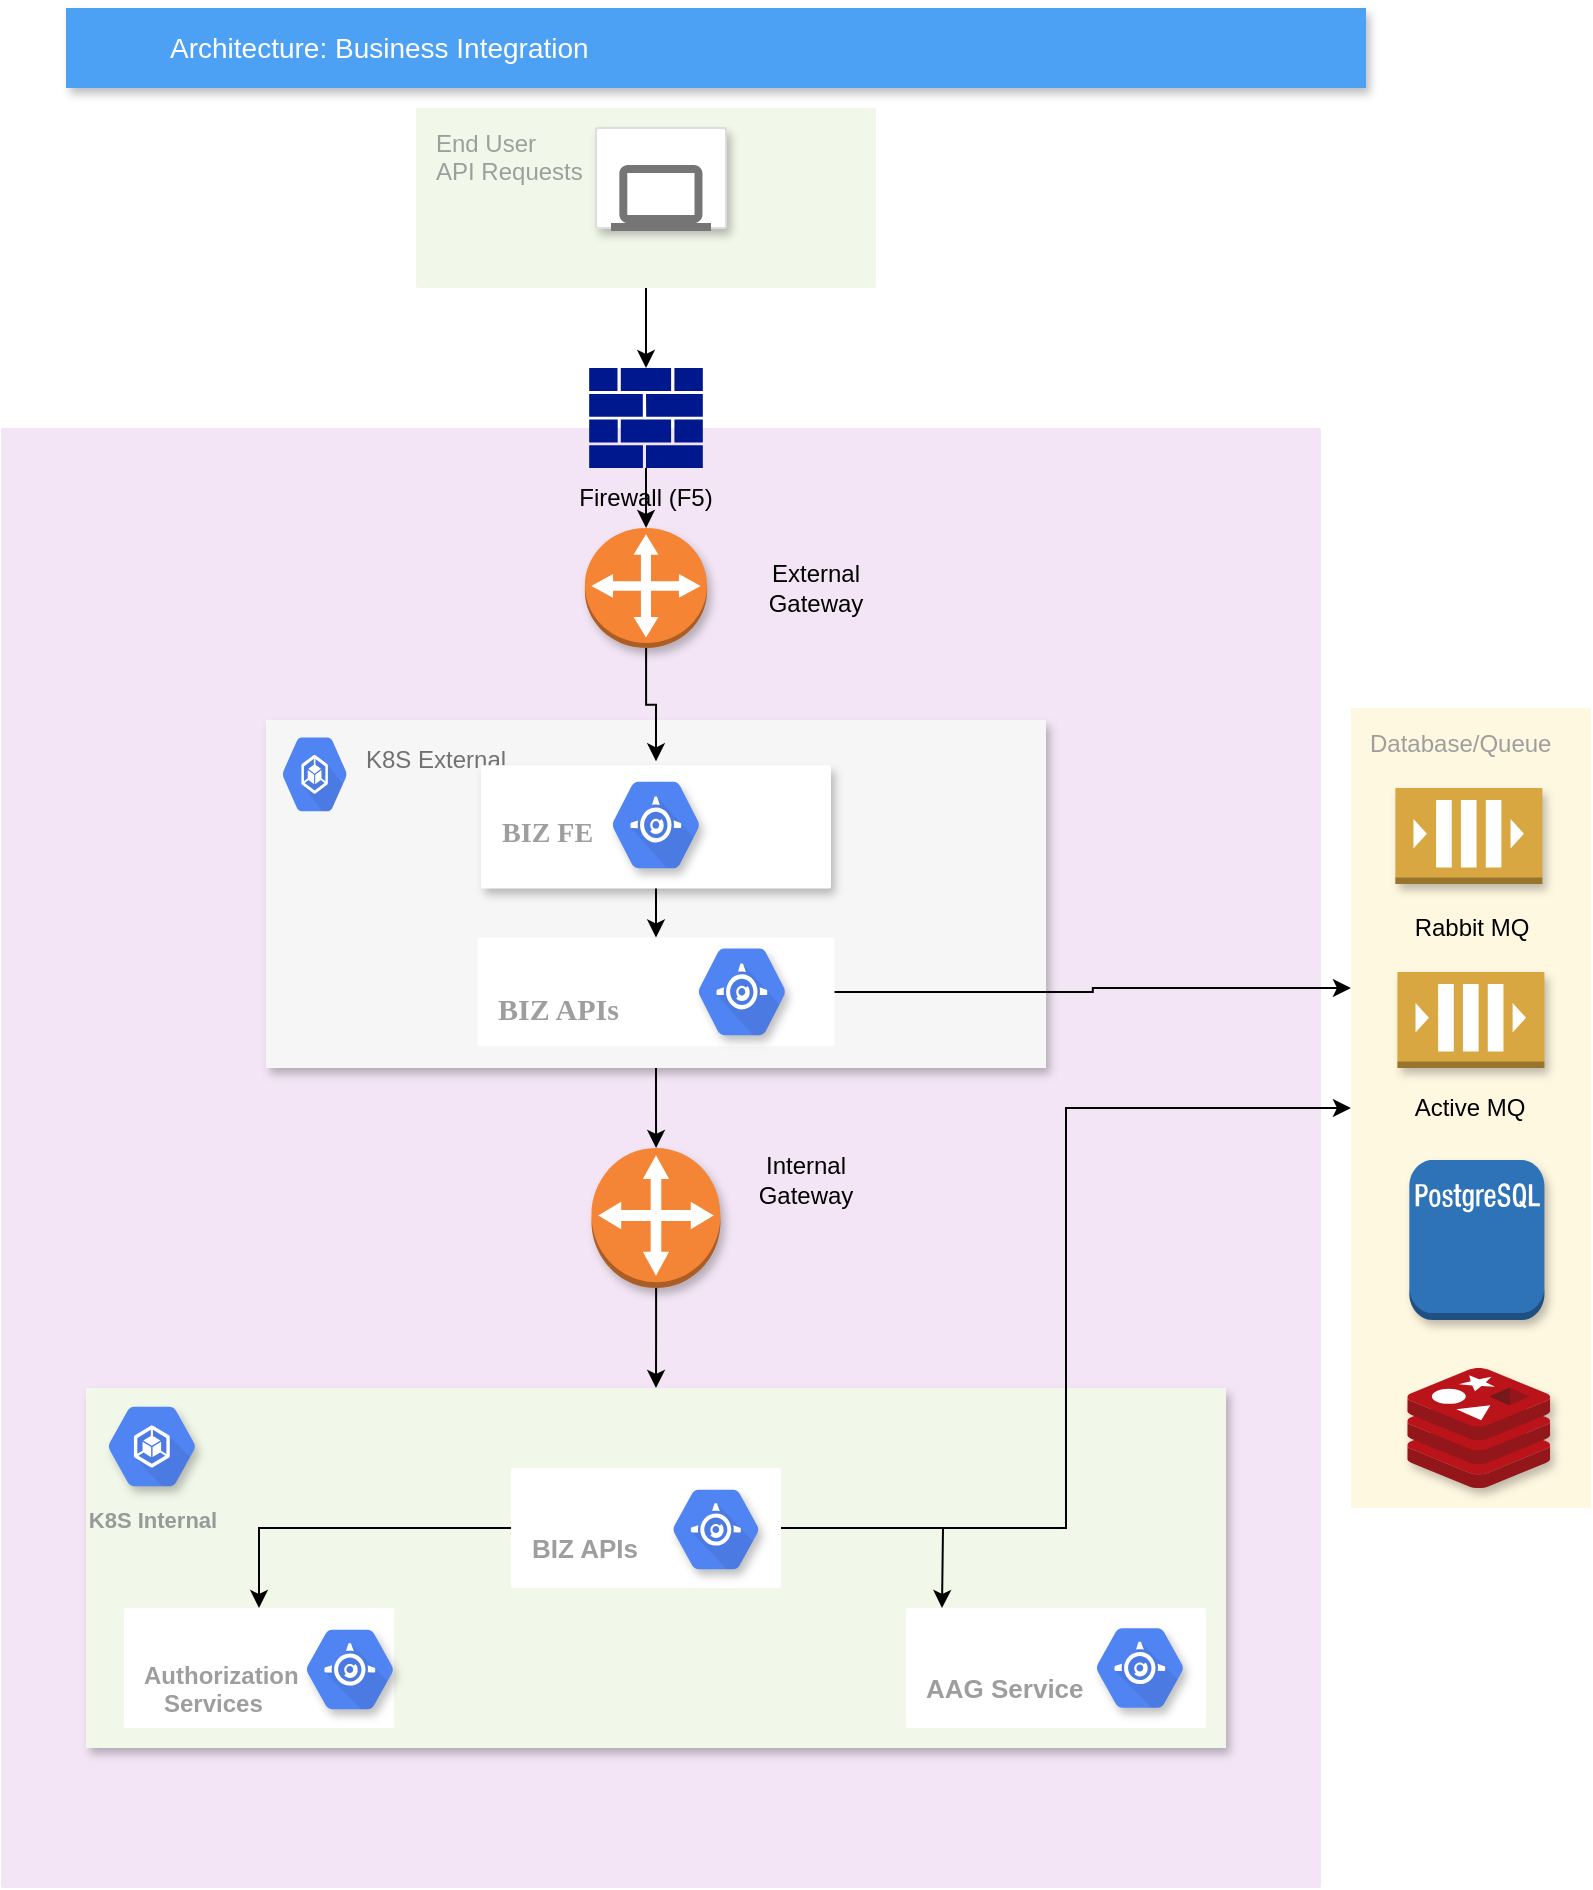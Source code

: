 <mxfile version="14.9.0" type="github">
  <diagram id="f106602c-feb2-e66a-4537-3a34d633f6aa" name="Page-1">
    <mxGraphModel dx="942" dy="589" grid="1" gridSize="10" guides="1" tooltips="1" connect="1" arrows="1" fold="1" page="1" pageScale="1" pageWidth="1169" pageHeight="827" background="none" math="0" shadow="0">
      <root>
        <mxCell id="0" />
        <mxCell id="1" parent="0" />
        <mxCell id="RW9aAQlklyTTAiJw04A8-1003" value="Database/Queue" style="points=[[0,0,0],[0.25,0,0],[0.5,0,0],[0.75,0,0],[1,0,0],[1,0.25,0],[1,0.5,0],[1,0.75,0],[1,1,0],[0.75,1,0],[0.5,1,0],[0.25,1,0],[0,1,0],[0,0.75,0],[0,0.5,0],[0,0.25,0]];rounded=1;absoluteArcSize=1;arcSize=2;html=1;strokeColor=none;gradientColor=none;shadow=0;dashed=0;fontSize=12;fontColor=#9E9E9E;align=left;verticalAlign=top;spacing=10;spacingTop=-4;fillColor=#FFF8E1;glass=0;sketch=0;" parent="1" vertex="1">
          <mxGeometry x="822.46" y="360" width="120" height="400" as="geometry" />
        </mxCell>
        <mxCell id="EeV_75KZKK65QxAyRyUk-1010" value="" style="points=[[0,0,0],[0.25,0,0],[0.5,0,0],[0.75,0,0],[1,0,0],[1,0.25,0],[1,0.5,0],[1,0.75,0],[1,1,0],[0.75,1,0],[0.5,1,0],[0.25,1,0],[0,1,0],[0,0.75,0],[0,0.5,0],[0,0.25,0]];rounded=1;absoluteArcSize=1;arcSize=2;html=1;strokeColor=none;gradientColor=none;shadow=0;dashed=0;fontSize=12;fontColor=#9E9E9E;align=left;verticalAlign=top;spacing=10;spacingTop=-4;fillColor=#F3E5F5;" parent="1" vertex="1">
          <mxGeometry x="147.5" y="220" width="660" height="730" as="geometry" />
        </mxCell>
        <mxCell id="EeV_75KZKK65QxAyRyUk-1042" value="" style="edgeStyle=orthogonalEdgeStyle;rounded=0;orthogonalLoop=1;jettySize=auto;html=1;" parent="1" source="14" target="EeV_75KZKK65QxAyRyUk-1041" edge="1">
          <mxGeometry relative="1" as="geometry" />
        </mxCell>
        <mxCell id="14" value="&lt;font style=&quot;font-size: 12px&quot;&gt;K8S External&lt;/font&gt;" style="fillColor=#F6F6F6;strokeColor=none;shadow=1;gradientColor=none;fontSize=14;align=left;spacing=10;fontColor=#717171;9E9E9E;verticalAlign=top;spacingTop=-4;fontStyle=0;spacingLeft=40;html=1;" parent="1" vertex="1">
          <mxGeometry x="280" y="366" width="390" height="174" as="geometry" />
        </mxCell>
        <mxCell id="EeV_75KZKK65QxAyRyUk-1005" value="" style="html=1;fillColor=#5184F3;strokeColor=none;verticalAlign=top;labelPosition=center;verticalLabelPosition=bottom;align=center;spacingTop=-6;fontSize=11;fontStyle=1;fontColor=#999999;shape=mxgraph.gcp2.hexIcon;prIcon=container_engine;rounded=1;" parent="14" vertex="1">
          <mxGeometry width="48.75" height="54.375" as="geometry" />
        </mxCell>
        <mxCell id="EeV_75KZKK65QxAyRyUk-1023" value="&lt;h3&gt;&lt;b&gt;&lt;font face=&quot;Times New Roman&quot;&gt;BIZ FE&lt;/font&gt;&lt;/b&gt;&lt;/h3&gt;" style="points=[[0,0,0],[0.25,0,0],[0.5,0,0],[0.75,0,0],[1,0,0],[1,0.25,0],[1,0.5,0],[1,0.75,0],[1,1,0],[0.75,1,0],[0.5,1,0],[0.25,1,0],[0,1,0],[0,0.75,0],[0,0.5,0],[0,0.25,0]];rounded=1;absoluteArcSize=1;arcSize=2;html=1;strokeColor=none;gradientColor=none;shadow=1;dashed=0;fontSize=12;fontColor=#9E9E9E;align=left;verticalAlign=top;spacing=10;spacingTop=-4;" parent="14" vertex="1">
          <mxGeometry x="107.5" y="22.564" width="175" height="61.716" as="geometry" />
        </mxCell>
        <mxCell id="EeV_75KZKK65QxAyRyUk-1024" value="" style="html=1;fillColor=#5184F3;strokeColor=none;verticalAlign=top;labelPosition=center;verticalLabelPosition=bottom;align=center;spacingTop=-6;fontSize=11;fontStyle=1;fontColor=#999999;shape=mxgraph.gcp2.hexIcon;prIcon=app_engine;rounded=1;shadow=1;" parent="14" vertex="1">
          <mxGeometry x="162" y="20.662" width="66" height="63.619" as="geometry" />
        </mxCell>
        <mxCell id="EeV_75KZKK65QxAyRyUk-1030" value="&lt;h4&gt;&lt;font face=&quot;Times New Roman&quot; style=&quot;font-size: 15px&quot;&gt;BIZ APIs&lt;/font&gt;&lt;/h4&gt;" style="points=[[0,0,0],[0.25,0,0],[0.5,0,0],[0.75,0,0],[1,0,0],[1,0.25,0],[1,0.5,0],[1,0.75,0],[1,1,0],[0.75,1,0],[0.5,1,0],[0.25,1,0],[0,1,0],[0,0.75,0],[0,0.5,0],[0,0.25,0]];rounded=1;absoluteArcSize=1;arcSize=2;html=1;strokeColor=none;gradientColor=none;shadow=0;dashed=0;fontSize=12;fontColor=#9E9E9E;align=left;verticalAlign=top;spacing=10;spacingTop=-4;" parent="14" vertex="1">
          <mxGeometry x="105.75" y="108.75" width="178.5" height="54.375" as="geometry" />
        </mxCell>
        <mxCell id="EeV_75KZKK65QxAyRyUk-1031" value="" style="html=1;fillColor=#5184F3;strokeColor=none;verticalAlign=top;labelPosition=center;verticalLabelPosition=bottom;align=center;spacingTop=-6;fontSize=11;fontStyle=1;fontColor=#999999;shape=mxgraph.gcp2.hexIcon;prIcon=app_engine;rounded=1;shadow=1;" parent="14" vertex="1">
          <mxGeometry x="205" y="104.128" width="66" height="63.619" as="geometry" />
        </mxCell>
        <mxCell id="RW9aAQlklyTTAiJw04A8-1000" value="" style="endArrow=classic;html=1;entryX=0.5;entryY=0;entryDx=0;entryDy=0;entryPerimeter=0;" parent="14" target="EeV_75KZKK65QxAyRyUk-1030" edge="1">
          <mxGeometry width="50" height="50" relative="1" as="geometry">
            <mxPoint x="195" y="84.281" as="sourcePoint" />
            <mxPoint x="245" y="29.906" as="targetPoint" />
          </mxGeometry>
        </mxCell>
        <mxCell id="818" value="Architecture: Business Integration" style="fillColor=#4DA1F5;strokeColor=none;shadow=1;gradientColor=none;fontSize=14;align=left;spacingLeft=50;fontColor=#ffffff;html=1;" parent="1" vertex="1">
          <mxGeometry x="180" y="10" width="650" height="40" as="geometry" />
        </mxCell>
        <mxCell id="EeV_75KZKK65QxAyRyUk-1012" value="" style="edgeStyle=orthogonalEdgeStyle;rounded=0;orthogonalLoop=1;jettySize=auto;html=1;" parent="1" source="997" target="EeV_75KZKK65QxAyRyUk-1011" edge="1">
          <mxGeometry relative="1" as="geometry" />
        </mxCell>
        <mxCell id="997" value="End User&lt;br&gt;API Requests" style="rounded=1;absoluteArcSize=1;arcSize=2;html=1;strokeColor=none;gradientColor=none;shadow=0;dashed=0;fontSize=12;fontColor=#9E9E9E;align=left;verticalAlign=top;spacing=10;spacingTop=-4;fillColor=#F1F8E9;direction=south;" parent="1" vertex="1">
          <mxGeometry x="355" y="60" width="230" height="90" as="geometry" />
        </mxCell>
        <mxCell id="987" value="" style="strokeColor=#dddddd;fillColor=#ffffff;shadow=1;strokeWidth=1;rounded=1;absoluteArcSize=1;arcSize=2;labelPosition=center;verticalLabelPosition=middle;align=center;verticalAlign=bottom;spacingLeft=0;fontColor=#999999;fontSize=12;whiteSpace=wrap;spacingBottom=2;html=1;" parent="1" vertex="1">
          <mxGeometry x="445" y="70" width="65" height="50" as="geometry" />
        </mxCell>
        <mxCell id="988" value="" style="dashed=0;connectable=0;html=1;fillColor=#757575;strokeColor=none;shape=mxgraph.gcp2.laptop;part=1;" parent="987" vertex="1">
          <mxGeometry x="0.5" width="50" height="33" relative="1" as="geometry">
            <mxPoint x="-25" y="18.5" as="offset" />
          </mxGeometry>
        </mxCell>
        <mxCell id="EeV_75KZKK65QxAyRyUk-1017" value="" style="edgeStyle=orthogonalEdgeStyle;rounded=0;orthogonalLoop=1;jettySize=auto;html=1;" parent="1" source="EeV_75KZKK65QxAyRyUk-1011" target="EeV_75KZKK65QxAyRyUk-1016" edge="1">
          <mxGeometry relative="1" as="geometry" />
        </mxCell>
        <mxCell id="EeV_75KZKK65QxAyRyUk-1011" value="" style="aspect=fixed;pointerEvents=1;shadow=0;dashed=0;html=1;strokeColor=none;labelPosition=center;verticalLabelPosition=bottom;verticalAlign=top;align=center;fillColor=#00188D;shape=mxgraph.mscae.enterprise.firewall;rounded=1;" parent="1" vertex="1">
          <mxGeometry x="441.59" y="190" width="56.82" height="50" as="geometry" />
        </mxCell>
        <mxCell id="EeV_75KZKK65QxAyRyUk-1013" value="Firewall (F5)" style="text;html=1;strokeColor=none;fillColor=none;align=center;verticalAlign=middle;whiteSpace=wrap;rounded=0;shadow=1;" parent="1" vertex="1">
          <mxGeometry x="415" y="250" width="110" height="10" as="geometry" />
        </mxCell>
        <mxCell id="EeV_75KZKK65QxAyRyUk-1029" value="" style="edgeStyle=orthogonalEdgeStyle;rounded=0;orthogonalLoop=1;jettySize=auto;html=1;" parent="1" source="EeV_75KZKK65QxAyRyUk-1016" target="EeV_75KZKK65QxAyRyUk-1024" edge="1">
          <mxGeometry relative="1" as="geometry" />
        </mxCell>
        <mxCell id="EeV_75KZKK65QxAyRyUk-1016" value="" style="outlineConnect=0;dashed=0;verticalLabelPosition=bottom;verticalAlign=top;align=center;html=1;shape=mxgraph.aws3.customer_gateway;fillColor=#F58534;gradientColor=none;rounded=1;shadow=1;" parent="1" vertex="1">
          <mxGeometry x="439.45" y="270" width="61.09" height="60" as="geometry" />
        </mxCell>
        <mxCell id="EeV_75KZKK65QxAyRyUk-1018" style="edgeStyle=orthogonalEdgeStyle;rounded=0;orthogonalLoop=1;jettySize=auto;html=1;exitX=0.5;exitY=1;exitDx=0;exitDy=0;" parent="1" source="14" target="14" edge="1">
          <mxGeometry relative="1" as="geometry" />
        </mxCell>
        <mxCell id="EeV_75KZKK65QxAyRyUk-1036" value="" style="aspect=fixed;html=1;points=[];align=center;image;fontSize=12;image=img/lib/mscae/Cache_Redis_Product.svg;rounded=1;shadow=1;" parent="1" vertex="1">
          <mxGeometry x="850.64" y="690" width="71.43" height="60" as="geometry" />
        </mxCell>
        <mxCell id="EeV_75KZKK65QxAyRyUk-1040" value="External Gateway" style="text;html=1;strokeColor=none;fillColor=none;align=center;verticalAlign=middle;whiteSpace=wrap;rounded=0;shadow=1;" parent="1" vertex="1">
          <mxGeometry x="510" y="285" width="90" height="30" as="geometry" />
        </mxCell>
        <mxCell id="EeV_75KZKK65QxAyRyUk-1053" value="" style="edgeStyle=orthogonalEdgeStyle;rounded=0;orthogonalLoop=1;jettySize=auto;html=1;" parent="1" source="EeV_75KZKK65QxAyRyUk-1041" target="EeV_75KZKK65QxAyRyUk-1052" edge="1">
          <mxGeometry relative="1" as="geometry" />
        </mxCell>
        <mxCell id="EeV_75KZKK65QxAyRyUk-1041" value="" style="outlineConnect=0;dashed=0;verticalLabelPosition=bottom;verticalAlign=top;align=center;html=1;shape=mxgraph.aws3.customer_gateway;fillColor=#F58536;gradientColor=none;rounded=1;shadow=1;" parent="1" vertex="1">
          <mxGeometry x="442.75" y="580" width="64.5" height="70" as="geometry" />
        </mxCell>
        <mxCell id="EeV_75KZKK65QxAyRyUk-1043" value="Internal Gateway" style="text;html=1;strokeColor=none;fillColor=none;align=center;verticalAlign=middle;whiteSpace=wrap;rounded=0;shadow=1;" parent="1" vertex="1">
          <mxGeometry x="520" y="586" width="60" height="20" as="geometry" />
        </mxCell>
        <mxCell id="EeV_75KZKK65QxAyRyUk-1052" value="" style="points=[[0,0,0],[0.25,0,0],[0.5,0,0],[0.75,0,0],[1,0,0],[1,0.25,0],[1,0.5,0],[1,0.75,0],[1,1,0],[0.75,1,0],[0.5,1,0],[0.25,1,0],[0,1,0],[0,0.75,0],[0,0.5,0],[0,0.25,0]];rounded=0;absoluteArcSize=1;arcSize=2;html=1;strokeColor=none;gradientColor=none;shadow=1;dashed=0;fontSize=12;fontColor=#9E9E9E;align=left;verticalAlign=top;spacing=10;spacingTop=-4;fillColor=#F1F8E9;sketch=0;glass=0;" parent="1" vertex="1">
          <mxGeometry x="190" y="700" width="570" height="180" as="geometry" />
        </mxCell>
        <mxCell id="EeV_75KZKK65QxAyRyUk-1054" value="K8S Internal" style="html=1;fillColor=#5184F3;strokeColor=none;verticalAlign=top;labelPosition=center;verticalLabelPosition=bottom;align=center;spacingTop=-6;fontSize=11;fontStyle=1;fontColor=#999999;shape=mxgraph.gcp2.hexIcon;prIcon=container_engine;rounded=0;shadow=1;glass=0;sketch=0;" parent="1" vertex="1">
          <mxGeometry x="190" y="700" width="66" height="58.5" as="geometry" />
        </mxCell>
        <mxCell id="EeV_75KZKK65QxAyRyUk-1055" value="&lt;h4&gt;Authorization&lt;br&gt;&amp;nbsp; &amp;nbsp;Services&lt;/h4&gt;" style="points=[[0,0,0],[0.25,0,0],[0.5,0,0],[0.75,0,0],[1,0,0],[1,0.25,0],[1,0.5,0],[1,0.75,0],[1,1,0],[0.75,1,0],[0.5,1,0],[0.25,1,0],[0,1,0],[0,0.75,0],[0,0.5,0],[0,0.25,0]];rounded=1;absoluteArcSize=1;arcSize=2;html=1;strokeColor=none;gradientColor=none;shadow=0;dashed=0;fontSize=12;fontColor=#9E9E9E;align=left;verticalAlign=top;spacing=10;spacingTop=-4;glass=0;sketch=0;" parent="1" vertex="1">
          <mxGeometry x="209" y="810" width="135" height="60" as="geometry" />
        </mxCell>
        <mxCell id="EeV_75KZKK65QxAyRyUk-1056" value="" style="html=1;fillColor=#5184F3;strokeColor=none;verticalAlign=top;labelPosition=center;verticalLabelPosition=bottom;align=center;spacingTop=-6;fontSize=11;fontStyle=1;fontColor=#999999;shape=mxgraph.gcp2.hexIcon;prIcon=app_engine;rounded=0;shadow=1;glass=0;sketch=0;" parent="1" vertex="1">
          <mxGeometry x="289" y="811.5" width="66" height="58.5" as="geometry" />
        </mxCell>
        <mxCell id="EeV_75KZKK65QxAyRyUk-1063" value="" style="edgeStyle=orthogonalEdgeStyle;rounded=0;orthogonalLoop=1;jettySize=auto;html=1;entryX=0.5;entryY=0;entryDx=0;entryDy=0;entryPerimeter=0;" parent="1" source="EeV_75KZKK65QxAyRyUk-1057" target="EeV_75KZKK65QxAyRyUk-1055" edge="1">
          <mxGeometry relative="1" as="geometry" />
        </mxCell>
        <mxCell id="EeV_75KZKK65QxAyRyUk-1065" value="" style="edgeStyle=orthogonalEdgeStyle;rounded=0;orthogonalLoop=1;jettySize=auto;html=1;" parent="1" source="EeV_75KZKK65QxAyRyUk-1057" edge="1">
          <mxGeometry relative="1" as="geometry">
            <mxPoint x="618" y="810" as="targetPoint" />
          </mxGeometry>
        </mxCell>
        <mxCell id="RW9aAQlklyTTAiJw04A8-1010" value="" style="edgeStyle=orthogonalEdgeStyle;rounded=0;orthogonalLoop=1;jettySize=auto;html=1;" parent="1" source="EeV_75KZKK65QxAyRyUk-1057" target="RW9aAQlklyTTAiJw04A8-1003" edge="1">
          <mxGeometry relative="1" as="geometry">
            <mxPoint x="470" y="870" as="targetPoint" />
          </mxGeometry>
        </mxCell>
        <mxCell id="EeV_75KZKK65QxAyRyUk-1057" value="&lt;h5 style=&quot;font-size: 13px&quot;&gt;BIZ APIs&lt;/h5&gt;" style="points=[[0,0,0],[0.25,0,0],[0.5,0,0],[0.75,0,0],[1,0,0],[1,0.25,0],[1,0.5,0],[1,0.75,0],[1,1,0],[0.75,1,0],[0.5,1,0],[0.25,1,0],[0,1,0],[0,0.75,0],[0,0.5,0],[0,0.25,0]];rounded=1;absoluteArcSize=1;arcSize=2;html=1;strokeColor=none;gradientColor=none;shadow=0;dashed=0;fontSize=12;fontColor=#9E9E9E;align=left;verticalAlign=top;spacing=10;spacingTop=-4;glass=0;sketch=0;" parent="1" vertex="1">
          <mxGeometry x="402.5" y="740" width="135" height="60" as="geometry" />
        </mxCell>
        <mxCell id="EeV_75KZKK65QxAyRyUk-1058" value="" style="html=1;fillColor=#5184F3;strokeColor=none;verticalAlign=top;labelPosition=center;verticalLabelPosition=bottom;align=center;spacingTop=-6;fontSize=11;fontStyle=1;fontColor=#999999;shape=mxgraph.gcp2.hexIcon;prIcon=app_engine;rounded=0;shadow=1;glass=0;sketch=0;" parent="1" vertex="1">
          <mxGeometry x="472.5" y="741.5" width="65" height="58.5" as="geometry" />
        </mxCell>
        <mxCell id="EeV_75KZKK65QxAyRyUk-1059" value="&lt;h5 style=&quot;font-size: 13px&quot;&gt;AAG Service&lt;/h5&gt;" style="points=[[0,0,0],[0.25,0,0],[0.5,0,0],[0.75,0,0],[1,0,0],[1,0.25,0],[1,0.5,0],[1,0.75,0],[1,1,0],[0.75,1,0],[0.5,1,0],[0.25,1,0],[0,1,0],[0,0.75,0],[0,0.5,0],[0,0.25,0]];rounded=1;absoluteArcSize=1;arcSize=2;html=1;strokeColor=none;gradientColor=none;shadow=0;dashed=0;fontSize=12;fontColor=#9E9E9E;align=left;verticalAlign=top;spacing=10;spacingTop=-4;glass=0;sketch=0;" parent="1" vertex="1">
          <mxGeometry x="600" y="810" width="150" height="60" as="geometry" />
        </mxCell>
        <mxCell id="EeV_75KZKK65QxAyRyUk-1061" value="" style="html=1;fillColor=#5184F3;strokeColor=none;verticalAlign=top;labelPosition=center;verticalLabelPosition=bottom;align=center;spacingTop=-6;fontSize=11;fontStyle=1;fontColor=#999999;shape=mxgraph.gcp2.hexIcon;prIcon=app_engine;rounded=0;shadow=1;glass=0;sketch=0;" parent="1" vertex="1">
          <mxGeometry x="684" y="810.75" width="66" height="58.5" as="geometry" />
        </mxCell>
        <mxCell id="RW9aAQlklyTTAiJw04A8-1001" value="" style="outlineConnect=0;dashed=0;verticalLabelPosition=bottom;verticalAlign=top;align=center;html=1;shape=mxgraph.aws3.queue;fillColor=#D9A741;gradientColor=none;rounded=0;shadow=1;glass=0;sketch=0;" parent="1" vertex="1">
          <mxGeometry x="844.68" y="400" width="73.5" height="48" as="geometry" />
        </mxCell>
        <mxCell id="RW9aAQlklyTTAiJw04A8-1002" value="Rabbit MQ" style="text;html=1;strokeColor=none;fillColor=none;align=center;verticalAlign=middle;whiteSpace=wrap;rounded=0;shadow=1;glass=0;sketch=0;" parent="1" vertex="1">
          <mxGeometry x="835.6" y="460" width="93.73" height="20" as="geometry" />
        </mxCell>
        <mxCell id="RW9aAQlklyTTAiJw04A8-1004" value="" style="outlineConnect=0;dashed=0;verticalLabelPosition=bottom;verticalAlign=top;align=center;html=1;shape=mxgraph.aws3.postgre_sql_instance;fillColor=#2E73B8;gradientColor=none;rounded=0;shadow=1;glass=0;sketch=0;" parent="1" vertex="1">
          <mxGeometry x="851.67" y="586" width="67.54" height="80" as="geometry" />
        </mxCell>
        <mxCell id="RW9aAQlklyTTAiJw04A8-1005" value="" style="outlineConnect=0;dashed=0;verticalLabelPosition=bottom;verticalAlign=top;align=center;html=1;shape=mxgraph.aws3.queue;fillColor=#D9A741;gradientColor=none;rounded=0;shadow=1;glass=0;sketch=0;" parent="1" vertex="1">
          <mxGeometry x="845.71" y="492" width="73.5" height="48" as="geometry" />
        </mxCell>
        <mxCell id="RW9aAQlklyTTAiJw04A8-1006" value="Active MQ" style="text;html=1;strokeColor=none;fillColor=none;align=center;verticalAlign=middle;whiteSpace=wrap;rounded=0;shadow=1;glass=0;sketch=0;" parent="1" vertex="1">
          <mxGeometry x="834.56" y="550" width="93.73" height="20" as="geometry" />
        </mxCell>
        <mxCell id="RW9aAQlklyTTAiJw04A8-1008" value="" style="edgeStyle=orthogonalEdgeStyle;rounded=0;orthogonalLoop=1;jettySize=auto;html=1;entryX=0;entryY=0.35;entryDx=0;entryDy=0;entryPerimeter=0;" parent="1" source="EeV_75KZKK65QxAyRyUk-1030" target="RW9aAQlklyTTAiJw04A8-1003" edge="1">
          <mxGeometry relative="1" as="geometry">
            <mxPoint x="644.25" y="501.938" as="targetPoint" />
          </mxGeometry>
        </mxCell>
      </root>
    </mxGraphModel>
  </diagram>
</mxfile>
